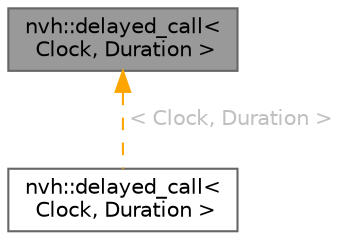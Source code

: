 digraph "nvh::delayed_call&lt; Clock, Duration &gt;"
{
 // LATEX_PDF_SIZE
  bgcolor="transparent";
  edge [fontname=Helvetica,fontsize=10,labelfontname=Helvetica,labelfontsize=10];
  node [fontname=Helvetica,fontsize=10,shape=box,height=0.2,width=0.4];
  Node1 [id="Node000001",label="nvh::delayed_call\<\l Clock, Duration \>",height=0.2,width=0.4,color="gray40", fillcolor="grey60", style="filled", fontcolor="black",tooltip=" "];
  Node1 -> Node2 [id="edge1_Node000001_Node000002",dir="back",color="orange",style="dashed",tooltip=" ",label=" \< Clock, Duration \>",fontcolor="grey" ];
  Node2 [id="Node000002",label="nvh::delayed_call\<\l Clock, Duration \>",height=0.2,width=0.4,color="gray40", fillcolor="white", style="filled",URL="$classnvh_1_1delayed__call.html",tooltip=" "];
}
